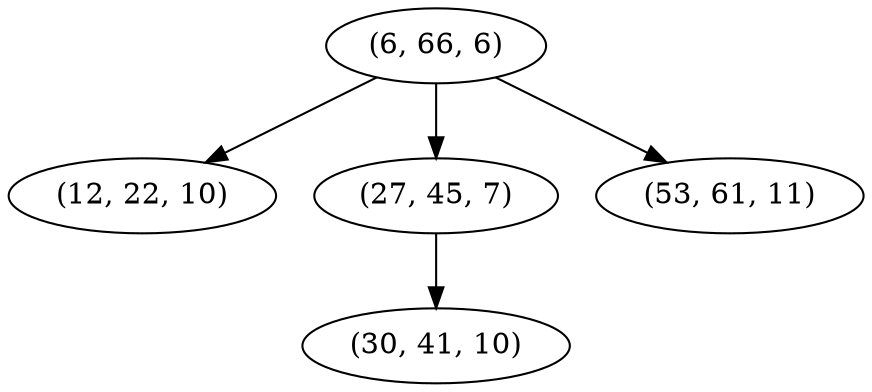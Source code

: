 digraph tree {
    "(6, 66, 6)";
    "(12, 22, 10)";
    "(27, 45, 7)";
    "(30, 41, 10)";
    "(53, 61, 11)";
    "(6, 66, 6)" -> "(12, 22, 10)";
    "(6, 66, 6)" -> "(27, 45, 7)";
    "(6, 66, 6)" -> "(53, 61, 11)";
    "(27, 45, 7)" -> "(30, 41, 10)";
}
